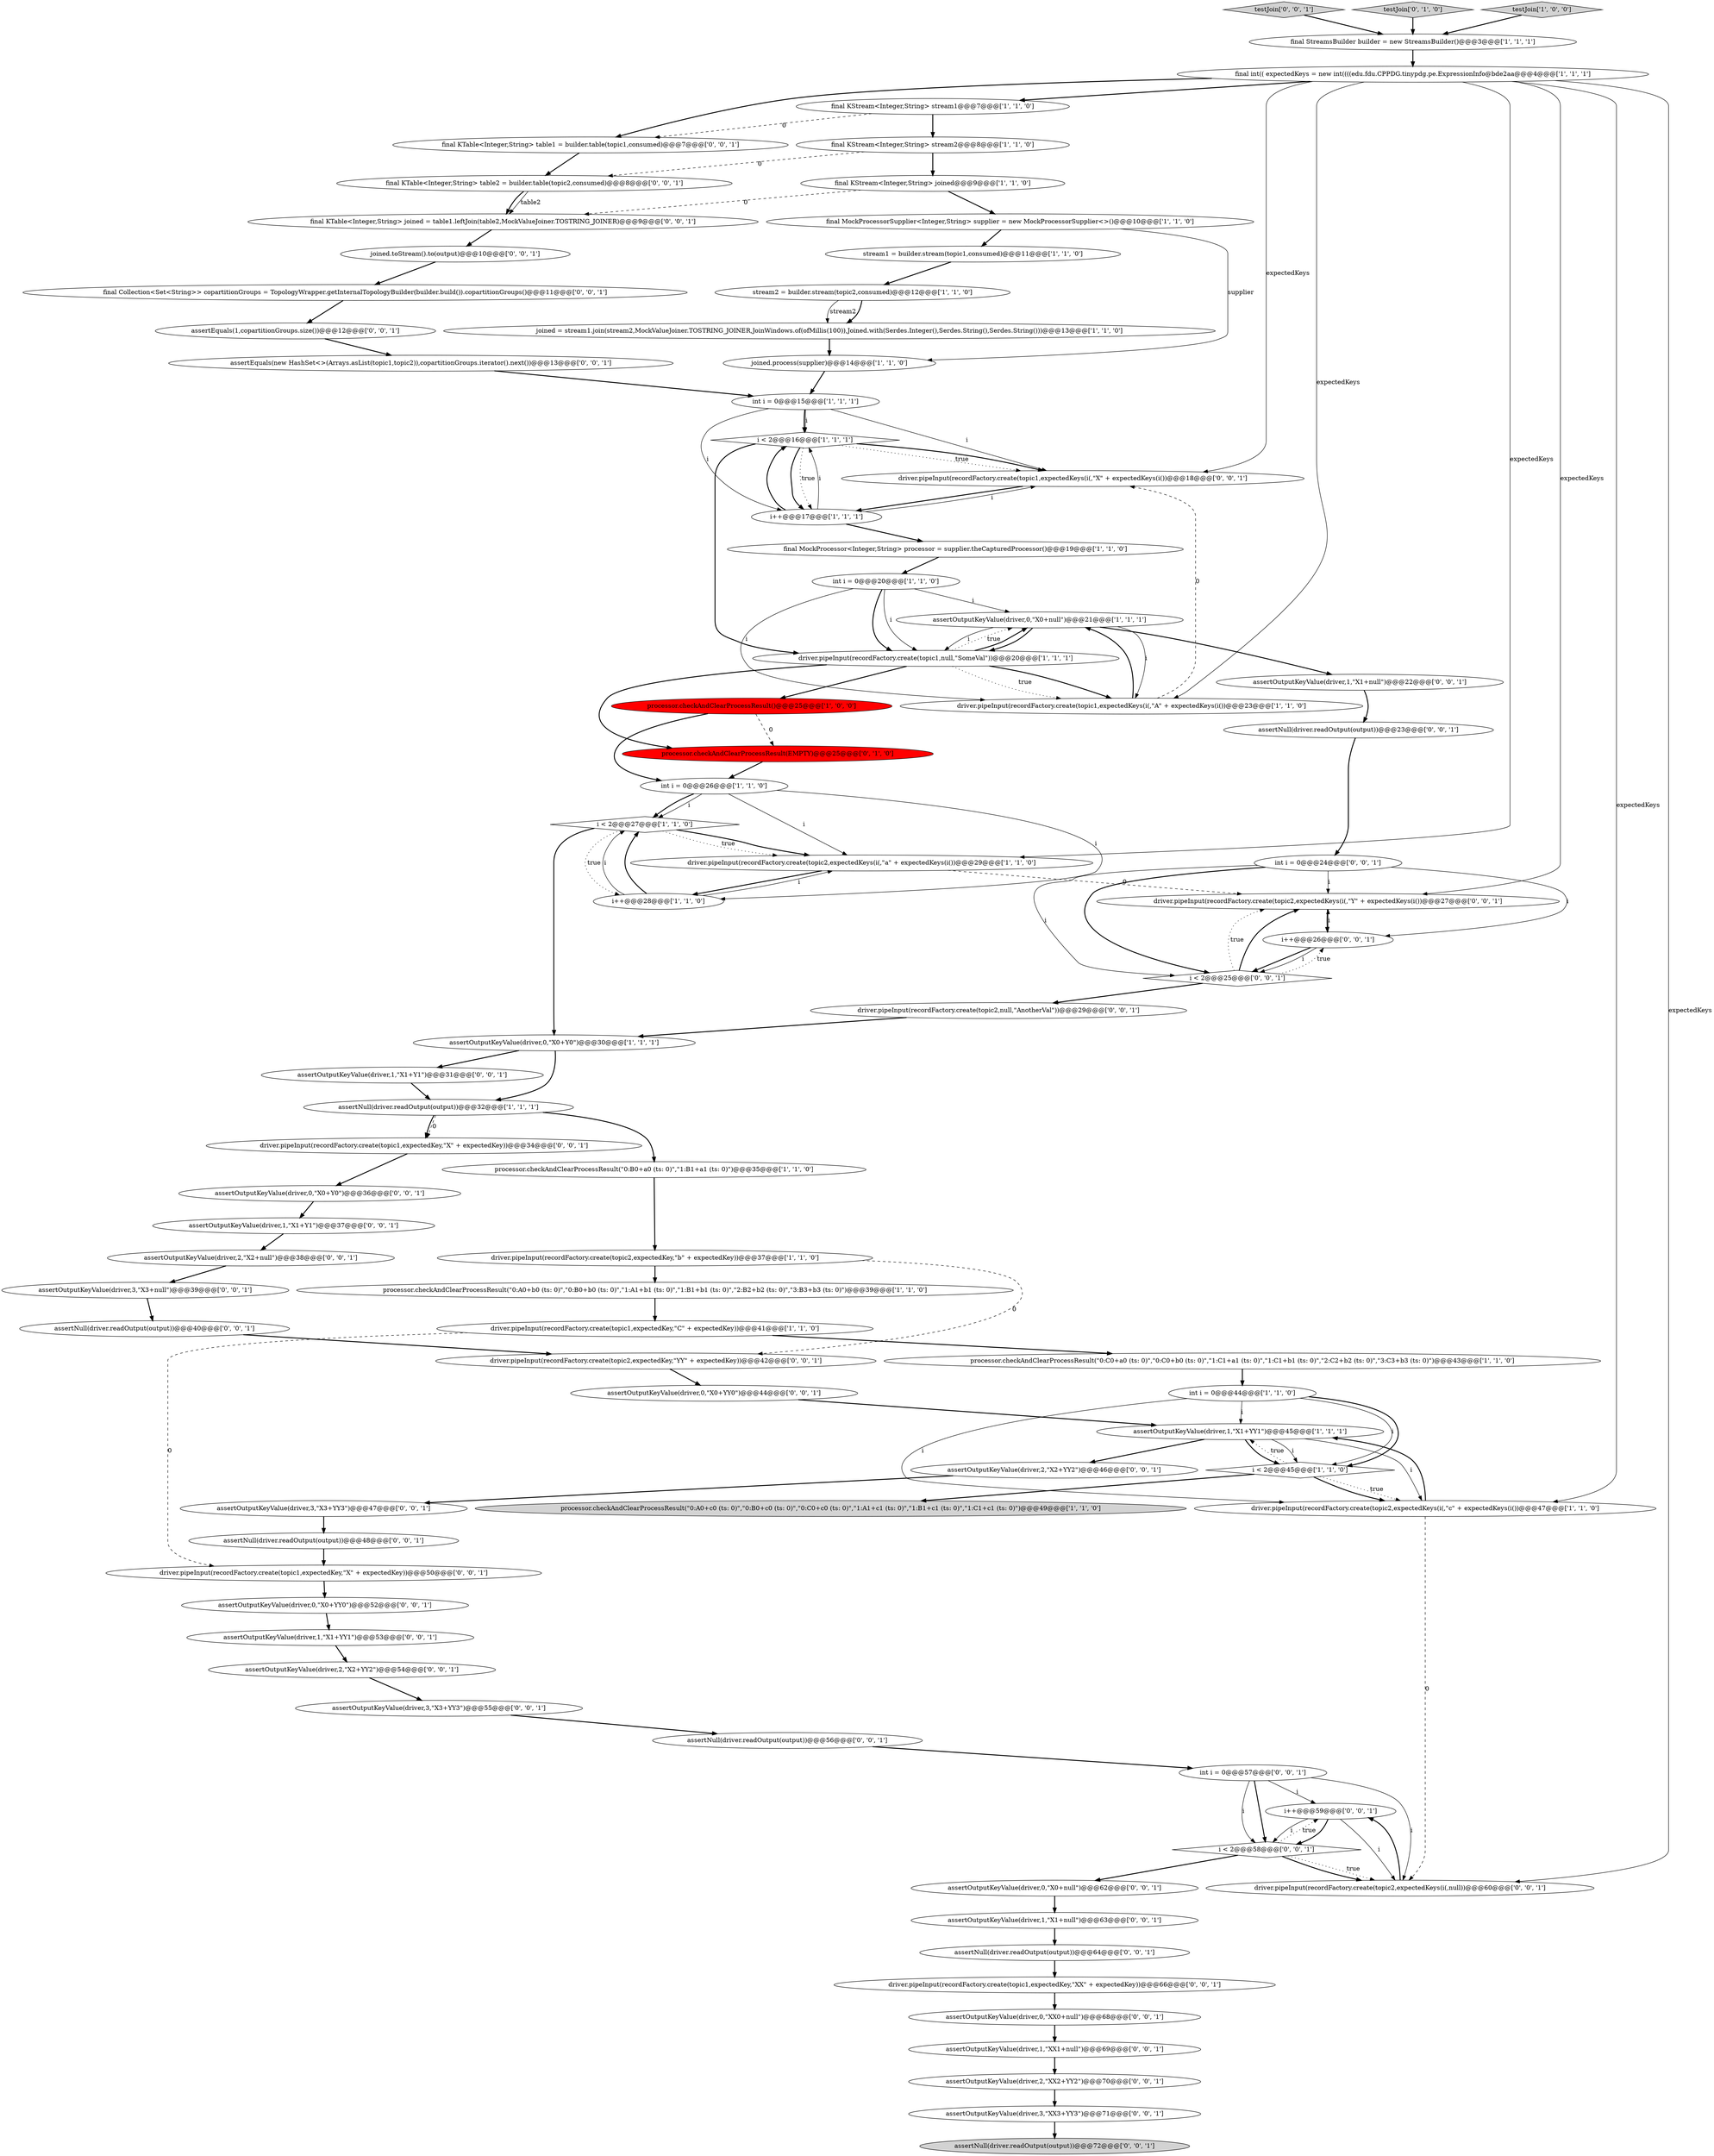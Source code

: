 digraph {
18 [style = filled, label = "final MockProcessorSupplier<Integer,String> supplier = new MockProcessorSupplier<>()@@@10@@@['1', '1', '0']", fillcolor = white, shape = ellipse image = "AAA0AAABBB1BBB"];
45 [style = filled, label = "driver.pipeInput(recordFactory.create(topic2,expectedKey,\"YY\" + expectedKey))@@@42@@@['0', '0', '1']", fillcolor = white, shape = ellipse image = "AAA0AAABBB3BBB"];
55 [style = filled, label = "assertEquals(1,copartitionGroups.size())@@@12@@@['0', '0', '1']", fillcolor = white, shape = ellipse image = "AAA0AAABBB3BBB"];
64 [style = filled, label = "driver.pipeInput(recordFactory.create(topic1,expectedKey,\"X\" + expectedKey))@@@50@@@['0', '0', '1']", fillcolor = white, shape = ellipse image = "AAA0AAABBB3BBB"];
15 [style = filled, label = "final int(( expectedKeys = new int((((edu.fdu.CPPDG.tinypdg.pe.ExpressionInfo@bde2aa@@@4@@@['1', '1', '1']", fillcolor = white, shape = ellipse image = "AAA0AAABBB1BBB"];
82 [style = filled, label = "joined.toStream().to(output)@@@10@@@['0', '0', '1']", fillcolor = white, shape = ellipse image = "AAA0AAABBB3BBB"];
32 [style = filled, label = "int i = 0@@@15@@@['1', '1', '1']", fillcolor = white, shape = ellipse image = "AAA0AAABBB1BBB"];
0 [style = filled, label = "assertOutputKeyValue(driver,0,\"X0+Y0\")@@@30@@@['1', '1', '1']", fillcolor = white, shape = ellipse image = "AAA0AAABBB1BBB"];
84 [style = filled, label = "testJoin['0', '0', '1']", fillcolor = lightgray, shape = diamond image = "AAA0AAABBB3BBB"];
65 [style = filled, label = "i++@@@59@@@['0', '0', '1']", fillcolor = white, shape = ellipse image = "AAA0AAABBB3BBB"];
37 [style = filled, label = "processor.checkAndClearProcessResult(EMPTY)@@@25@@@['0', '1', '0']", fillcolor = red, shape = ellipse image = "AAA1AAABBB2BBB"];
27 [style = filled, label = "joined.process(supplier)@@@14@@@['1', '1', '0']", fillcolor = white, shape = ellipse image = "AAA0AAABBB1BBB"];
83 [style = filled, label = "assertOutputKeyValue(driver,0,\"X0+null\")@@@62@@@['0', '0', '1']", fillcolor = white, shape = ellipse image = "AAA0AAABBB3BBB"];
5 [style = filled, label = "driver.pipeInput(recordFactory.create(topic2,expectedKey,\"b\" + expectedKey))@@@37@@@['1', '1', '0']", fillcolor = white, shape = ellipse image = "AAA0AAABBB1BBB"];
3 [style = filled, label = "int i = 0@@@26@@@['1', '1', '0']", fillcolor = white, shape = ellipse image = "AAA0AAABBB1BBB"];
47 [style = filled, label = "assertOutputKeyValue(driver,0,\"X0+YY0\")@@@52@@@['0', '0', '1']", fillcolor = white, shape = ellipse image = "AAA0AAABBB3BBB"];
61 [style = filled, label = "assertOutputKeyValue(driver,1,\"X1+YY1\")@@@53@@@['0', '0', '1']", fillcolor = white, shape = ellipse image = "AAA0AAABBB3BBB"];
81 [style = filled, label = "assertNull(driver.readOutput(output))@@@56@@@['0', '0', '1']", fillcolor = white, shape = ellipse image = "AAA0AAABBB3BBB"];
29 [style = filled, label = "assertOutputKeyValue(driver,1,\"X1+YY1\")@@@45@@@['1', '1', '1']", fillcolor = white, shape = ellipse image = "AAA0AAABBB1BBB"];
12 [style = filled, label = "i < 2@@@16@@@['1', '1', '1']", fillcolor = white, shape = diamond image = "AAA0AAABBB1BBB"];
51 [style = filled, label = "assertOutputKeyValue(driver,1,\"X1+Y1\")@@@31@@@['0', '0', '1']", fillcolor = white, shape = ellipse image = "AAA0AAABBB3BBB"];
44 [style = filled, label = "assertOutputKeyValue(driver,2,\"X2+YY2\")@@@46@@@['0', '0', '1']", fillcolor = white, shape = ellipse image = "AAA0AAABBB3BBB"];
54 [style = filled, label = "assertOutputKeyValue(driver,2,\"X2+null\")@@@38@@@['0', '0', '1']", fillcolor = white, shape = ellipse image = "AAA0AAABBB3BBB"];
43 [style = filled, label = "final Collection<Set<String>> copartitionGroups = TopologyWrapper.getInternalTopologyBuilder(builder.build()).copartitionGroups()@@@11@@@['0', '0', '1']", fillcolor = white, shape = ellipse image = "AAA0AAABBB3BBB"];
72 [style = filled, label = "assertOutputKeyValue(driver,0,\"X0+YY0\")@@@44@@@['0', '0', '1']", fillcolor = white, shape = ellipse image = "AAA0AAABBB3BBB"];
20 [style = filled, label = "joined = stream1.join(stream2,MockValueJoiner.TOSTRING_JOINER,JoinWindows.of(ofMillis(100)),Joined.with(Serdes.Integer(),Serdes.String(),Serdes.String()))@@@13@@@['1', '1', '0']", fillcolor = white, shape = ellipse image = "AAA0AAABBB1BBB"];
68 [style = filled, label = "assertOutputKeyValue(driver,3,\"X3+YY3\")@@@47@@@['0', '0', '1']", fillcolor = white, shape = ellipse image = "AAA0AAABBB3BBB"];
75 [style = filled, label = "int i = 0@@@24@@@['0', '0', '1']", fillcolor = white, shape = ellipse image = "AAA0AAABBB3BBB"];
48 [style = filled, label = "final KTable<Integer,String> table1 = builder.table(topic1,consumed)@@@7@@@['0', '0', '1']", fillcolor = white, shape = ellipse image = "AAA0AAABBB3BBB"];
77 [style = filled, label = "driver.pipeInput(recordFactory.create(topic2,expectedKeys(i(,null))@@@60@@@['0', '0', '1']", fillcolor = white, shape = ellipse image = "AAA0AAABBB3BBB"];
78 [style = filled, label = "driver.pipeInput(recordFactory.create(topic2,null,\"AnotherVal\"))@@@29@@@['0', '0', '1']", fillcolor = white, shape = ellipse image = "AAA0AAABBB3BBB"];
14 [style = filled, label = "i < 2@@@27@@@['1', '1', '0']", fillcolor = white, shape = diamond image = "AAA0AAABBB1BBB"];
6 [style = filled, label = "int i = 0@@@44@@@['1', '1', '0']", fillcolor = white, shape = ellipse image = "AAA0AAABBB1BBB"];
23 [style = filled, label = "final KStream<Integer,String> joined@@@9@@@['1', '1', '0']", fillcolor = white, shape = ellipse image = "AAA0AAABBB1BBB"];
22 [style = filled, label = "driver.pipeInput(recordFactory.create(topic2,expectedKeys(i(,\"a\" + expectedKeys(i())@@@29@@@['1', '1', '0']", fillcolor = white, shape = ellipse image = "AAA0AAABBB1BBB"];
25 [style = filled, label = "assertOutputKeyValue(driver,0,\"X0+null\")@@@21@@@['1', '1', '1']", fillcolor = white, shape = ellipse image = "AAA0AAABBB1BBB"];
69 [style = filled, label = "assertNull(driver.readOutput(output))@@@23@@@['0', '0', '1']", fillcolor = white, shape = ellipse image = "AAA0AAABBB3BBB"];
50 [style = filled, label = "assertOutputKeyValue(driver,2,\"XX2+YY2\")@@@70@@@['0', '0', '1']", fillcolor = white, shape = ellipse image = "AAA0AAABBB3BBB"];
57 [style = filled, label = "final KTable<Integer,String> joined = table1.leftJoin(table2,MockValueJoiner.TOSTRING_JOINER)@@@9@@@['0', '0', '1']", fillcolor = white, shape = ellipse image = "AAA0AAABBB3BBB"];
66 [style = filled, label = "driver.pipeInput(recordFactory.create(topic1,expectedKeys(i(,\"X\" + expectedKeys(i())@@@18@@@['0', '0', '1']", fillcolor = white, shape = ellipse image = "AAA0AAABBB3BBB"];
17 [style = filled, label = "processor.checkAndClearProcessResult()@@@25@@@['1', '0', '0']", fillcolor = red, shape = ellipse image = "AAA1AAABBB1BBB"];
67 [style = filled, label = "assertOutputKeyValue(driver,1,\"X1+null\")@@@63@@@['0', '0', '1']", fillcolor = white, shape = ellipse image = "AAA0AAABBB3BBB"];
40 [style = filled, label = "assertNull(driver.readOutput(output))@@@40@@@['0', '0', '1']", fillcolor = white, shape = ellipse image = "AAA0AAABBB3BBB"];
74 [style = filled, label = "assertOutputKeyValue(driver,1,\"X1+Y1\")@@@37@@@['0', '0', '1']", fillcolor = white, shape = ellipse image = "AAA0AAABBB3BBB"];
21 [style = filled, label = "final StreamsBuilder builder = new StreamsBuilder()@@@3@@@['1', '1', '1']", fillcolor = white, shape = ellipse image = "AAA0AAABBB1BBB"];
11 [style = filled, label = "processor.checkAndClearProcessResult(\"0:B0+a0 (ts: 0)\",\"1:B1+a1 (ts: 0)\")@@@35@@@['1', '1', '0']", fillcolor = white, shape = ellipse image = "AAA0AAABBB1BBB"];
53 [style = filled, label = "assertOutputKeyValue(driver,0,\"X0+Y0\")@@@36@@@['0', '0', '1']", fillcolor = white, shape = ellipse image = "AAA0AAABBB3BBB"];
59 [style = filled, label = "driver.pipeInput(recordFactory.create(topic1,expectedKey,\"XX\" + expectedKey))@@@66@@@['0', '0', '1']", fillcolor = white, shape = ellipse image = "AAA0AAABBB3BBB"];
79 [style = filled, label = "driver.pipeInput(recordFactory.create(topic1,expectedKey,\"X\" + expectedKey))@@@34@@@['0', '0', '1']", fillcolor = white, shape = ellipse image = "AAA0AAABBB3BBB"];
28 [style = filled, label = "final KStream<Integer,String> stream1@@@7@@@['1', '1', '0']", fillcolor = white, shape = ellipse image = "AAA0AAABBB1BBB"];
13 [style = filled, label = "i++@@@17@@@['1', '1', '1']", fillcolor = white, shape = ellipse image = "AAA0AAABBB1BBB"];
19 [style = filled, label = "final KStream<Integer,String> stream2@@@8@@@['1', '1', '0']", fillcolor = white, shape = ellipse image = "AAA0AAABBB1BBB"];
31 [style = filled, label = "stream1 = builder.stream(topic1,consumed)@@@11@@@['1', '1', '0']", fillcolor = white, shape = ellipse image = "AAA0AAABBB1BBB"];
36 [style = filled, label = "testJoin['0', '1', '0']", fillcolor = lightgray, shape = diamond image = "AAA0AAABBB2BBB"];
9 [style = filled, label = "driver.pipeInput(recordFactory.create(topic1,expectedKey,\"C\" + expectedKey))@@@41@@@['1', '1', '0']", fillcolor = white, shape = ellipse image = "AAA0AAABBB1BBB"];
58 [style = filled, label = "i++@@@26@@@['0', '0', '1']", fillcolor = white, shape = ellipse image = "AAA0AAABBB3BBB"];
1 [style = filled, label = "driver.pipeInput(recordFactory.create(topic1,expectedKeys(i(,\"A\" + expectedKeys(i())@@@23@@@['1', '1', '0']", fillcolor = white, shape = ellipse image = "AAA0AAABBB1BBB"];
8 [style = filled, label = "stream2 = builder.stream(topic2,consumed)@@@12@@@['1', '1', '0']", fillcolor = white, shape = ellipse image = "AAA0AAABBB1BBB"];
52 [style = filled, label = "assertOutputKeyValue(driver,3,\"X3+null\")@@@39@@@['0', '0', '1']", fillcolor = white, shape = ellipse image = "AAA0AAABBB3BBB"];
46 [style = filled, label = "assertOutputKeyValue(driver,1,\"XX1+null\")@@@69@@@['0', '0', '1']", fillcolor = white, shape = ellipse image = "AAA0AAABBB3BBB"];
16 [style = filled, label = "final MockProcessor<Integer,String> processor = supplier.theCapturedProcessor()@@@19@@@['1', '1', '0']", fillcolor = white, shape = ellipse image = "AAA0AAABBB1BBB"];
42 [style = filled, label = "assertOutputKeyValue(driver,3,\"XX3+YY3\")@@@71@@@['0', '0', '1']", fillcolor = white, shape = ellipse image = "AAA0AAABBB3BBB"];
41 [style = filled, label = "assertOutputKeyValue(driver,0,\"XX0+null\")@@@68@@@['0', '0', '1']", fillcolor = white, shape = ellipse image = "AAA0AAABBB3BBB"];
49 [style = filled, label = "assertNull(driver.readOutput(output))@@@64@@@['0', '0', '1']", fillcolor = white, shape = ellipse image = "AAA0AAABBB3BBB"];
34 [style = filled, label = "driver.pipeInput(recordFactory.create(topic1,null,\"SomeVal\"))@@@20@@@['1', '1', '1']", fillcolor = white, shape = ellipse image = "AAA0AAABBB1BBB"];
70 [style = filled, label = "driver.pipeInput(recordFactory.create(topic2,expectedKeys(i(,\"Y\" + expectedKeys(i())@@@27@@@['0', '0', '1']", fillcolor = white, shape = ellipse image = "AAA0AAABBB3BBB"];
60 [style = filled, label = "assertOutputKeyValue(driver,2,\"X2+YY2\")@@@54@@@['0', '0', '1']", fillcolor = white, shape = ellipse image = "AAA0AAABBB3BBB"];
71 [style = filled, label = "int i = 0@@@57@@@['0', '0', '1']", fillcolor = white, shape = ellipse image = "AAA0AAABBB3BBB"];
63 [style = filled, label = "i < 2@@@25@@@['0', '0', '1']", fillcolor = white, shape = diamond image = "AAA0AAABBB3BBB"];
56 [style = filled, label = "i < 2@@@58@@@['0', '0', '1']", fillcolor = white, shape = diamond image = "AAA0AAABBB3BBB"];
62 [style = filled, label = "assertOutputKeyValue(driver,3,\"X3+YY3\")@@@55@@@['0', '0', '1']", fillcolor = white, shape = ellipse image = "AAA0AAABBB3BBB"];
10 [style = filled, label = "driver.pipeInput(recordFactory.create(topic2,expectedKeys(i(,\"c\" + expectedKeys(i())@@@47@@@['1', '1', '0']", fillcolor = white, shape = ellipse image = "AAA0AAABBB1BBB"];
4 [style = filled, label = "i++@@@28@@@['1', '1', '0']", fillcolor = white, shape = ellipse image = "AAA0AAABBB1BBB"];
26 [style = filled, label = "processor.checkAndClearProcessResult(\"0:A0+b0 (ts: 0)\",\"0:B0+b0 (ts: 0)\",\"1:A1+b1 (ts: 0)\",\"1:B1+b1 (ts: 0)\",\"2:B2+b2 (ts: 0)\",\"3:B3+b3 (ts: 0)\")@@@39@@@['1', '1', '0']", fillcolor = white, shape = ellipse image = "AAA0AAABBB1BBB"];
2 [style = filled, label = "int i = 0@@@20@@@['1', '1', '0']", fillcolor = white, shape = ellipse image = "AAA0AAABBB1BBB"];
33 [style = filled, label = "assertNull(driver.readOutput(output))@@@32@@@['1', '1', '1']", fillcolor = white, shape = ellipse image = "AAA0AAABBB1BBB"];
30 [style = filled, label = "processor.checkAndClearProcessResult(\"0:C0+a0 (ts: 0)\",\"0:C0+b0 (ts: 0)\",\"1:C1+a1 (ts: 0)\",\"1:C1+b1 (ts: 0)\",\"2:C2+b2 (ts: 0)\",\"3:C3+b3 (ts: 0)\")@@@43@@@['1', '1', '0']", fillcolor = white, shape = ellipse image = "AAA0AAABBB1BBB"];
7 [style = filled, label = "i < 2@@@45@@@['1', '1', '0']", fillcolor = white, shape = diamond image = "AAA0AAABBB1BBB"];
73 [style = filled, label = "assertNull(driver.readOutput(output))@@@48@@@['0', '0', '1']", fillcolor = white, shape = ellipse image = "AAA0AAABBB3BBB"];
76 [style = filled, label = "assertNull(driver.readOutput(output))@@@72@@@['0', '0', '1']", fillcolor = lightgray, shape = ellipse image = "AAA0AAABBB3BBB"];
39 [style = filled, label = "assertOutputKeyValue(driver,1,\"X1+null\")@@@22@@@['0', '0', '1']", fillcolor = white, shape = ellipse image = "AAA0AAABBB3BBB"];
24 [style = filled, label = "testJoin['1', '0', '0']", fillcolor = lightgray, shape = diamond image = "AAA0AAABBB1BBB"];
35 [style = filled, label = "processor.checkAndClearProcessResult(\"0:A0+c0 (ts: 0)\",\"0:B0+c0 (ts: 0)\",\"0:C0+c0 (ts: 0)\",\"1:A1+c1 (ts: 0)\",\"1:B1+c1 (ts: 0)\",\"1:C1+c1 (ts: 0)\")@@@49@@@['1', '1', '0']", fillcolor = lightgray, shape = ellipse image = "AAA0AAABBB1BBB"];
80 [style = filled, label = "final KTable<Integer,String> table2 = builder.table(topic2,consumed)@@@8@@@['0', '0', '1']", fillcolor = white, shape = ellipse image = "AAA0AAABBB3BBB"];
38 [style = filled, label = "assertEquals(new HashSet<>(Arrays.asList(topic1,topic2)),copartitionGroups.iterator().next())@@@13@@@['0', '0', '1']", fillcolor = white, shape = ellipse image = "AAA0AAABBB3BBB"];
27->32 [style = bold, label=""];
49->59 [style = bold, label=""];
39->69 [style = bold, label=""];
3->22 [style = solid, label="i"];
25->34 [style = bold, label=""];
43->55 [style = bold, label=""];
75->70 [style = solid, label="i"];
32->12 [style = bold, label=""];
4->14 [style = solid, label="i"];
8->20 [style = solid, label="stream2"];
21->15 [style = bold, label=""];
18->27 [style = solid, label="supplier"];
32->13 [style = solid, label="i"];
56->65 [style = dotted, label="true"];
72->29 [style = bold, label=""];
7->35 [style = bold, label=""];
33->79 [style = dashed, label="0"];
26->9 [style = bold, label=""];
14->22 [style = dotted, label="true"];
65->56 [style = bold, label=""];
29->7 [style = solid, label="i"];
30->6 [style = bold, label=""];
9->64 [style = dashed, label="0"];
68->73 [style = bold, label=""];
37->3 [style = bold, label=""];
3->4 [style = solid, label="i"];
20->27 [style = bold, label=""];
22->4 [style = bold, label=""];
22->70 [style = dashed, label="0"];
58->70 [style = solid, label="i"];
33->11 [style = bold, label=""];
80->57 [style = solid, label="table2"];
8->20 [style = bold, label=""];
56->83 [style = bold, label=""];
24->21 [style = bold, label=""];
71->56 [style = solid, label="i"];
34->17 [style = bold, label=""];
80->57 [style = bold, label=""];
6->10 [style = solid, label="i"];
29->44 [style = bold, label=""];
3->14 [style = solid, label="i"];
46->50 [style = bold, label=""];
23->57 [style = dashed, label="0"];
29->10 [style = solid, label="i"];
32->12 [style = solid, label="i"];
54->52 [style = bold, label=""];
18->31 [style = bold, label=""];
42->76 [style = bold, label=""];
66->13 [style = bold, label=""];
7->10 [style = dotted, label="true"];
25->1 [style = solid, label="i"];
63->78 [style = bold, label=""];
2->34 [style = bold, label=""];
14->22 [style = bold, label=""];
60->62 [style = bold, label=""];
2->34 [style = solid, label="i"];
13->66 [style = solid, label="i"];
75->58 [style = solid, label="i"];
55->38 [style = bold, label=""];
19->80 [style = dashed, label="0"];
6->7 [style = solid, label="i"];
13->16 [style = bold, label=""];
13->12 [style = solid, label="i"];
38->32 [style = bold, label=""];
7->29 [style = dotted, label="true"];
58->63 [style = bold, label=""];
63->70 [style = dotted, label="true"];
13->12 [style = bold, label=""];
48->80 [style = bold, label=""];
5->45 [style = dashed, label="0"];
44->68 [style = bold, label=""];
2->1 [style = solid, label="i"];
15->66 [style = solid, label="expectedKeys"];
28->19 [style = bold, label=""];
12->66 [style = dotted, label="true"];
41->46 [style = bold, label=""];
73->64 [style = bold, label=""];
83->67 [style = bold, label=""];
6->7 [style = bold, label=""];
14->4 [style = dotted, label="true"];
77->65 [style = bold, label=""];
71->56 [style = bold, label=""];
4->14 [style = bold, label=""];
1->66 [style = dashed, label="0"];
25->39 [style = bold, label=""];
47->61 [style = bold, label=""];
5->26 [style = bold, label=""];
63->70 [style = bold, label=""];
69->75 [style = bold, label=""];
15->22 [style = solid, label="expectedKeys"];
34->1 [style = dotted, label="true"];
56->77 [style = bold, label=""];
56->77 [style = dotted, label="true"];
71->77 [style = solid, label="i"];
12->13 [style = bold, label=""];
12->66 [style = bold, label=""];
11->5 [style = bold, label=""];
33->79 [style = bold, label=""];
10->77 [style = dashed, label="0"];
12->13 [style = dotted, label="true"];
65->56 [style = solid, label="i"];
50->42 [style = bold, label=""];
15->28 [style = bold, label=""];
52->40 [style = bold, label=""];
53->74 [style = bold, label=""];
32->66 [style = solid, label="i"];
17->3 [style = bold, label=""];
15->48 [style = bold, label=""];
75->63 [style = solid, label="i"];
45->72 [style = bold, label=""];
57->82 [style = bold, label=""];
62->81 [style = bold, label=""];
2->25 [style = solid, label="i"];
31->8 [style = bold, label=""];
1->25 [style = bold, label=""];
23->18 [style = bold, label=""];
79->53 [style = bold, label=""];
34->25 [style = dotted, label="true"];
15->70 [style = solid, label="expectedKeys"];
71->65 [style = solid, label="i"];
4->22 [style = solid, label="i"];
15->77 [style = solid, label="expectedKeys"];
34->25 [style = bold, label=""];
61->60 [style = bold, label=""];
15->10 [style = solid, label="expectedKeys"];
63->58 [style = dotted, label="true"];
7->10 [style = bold, label=""];
34->1 [style = bold, label=""];
6->29 [style = solid, label="i"];
3->14 [style = bold, label=""];
15->1 [style = solid, label="expectedKeys"];
12->34 [style = bold, label=""];
9->30 [style = bold, label=""];
82->43 [style = bold, label=""];
16->2 [style = bold, label=""];
78->0 [style = bold, label=""];
75->63 [style = bold, label=""];
36->21 [style = bold, label=""];
67->49 [style = bold, label=""];
65->77 [style = solid, label="i"];
70->58 [style = bold, label=""];
28->48 [style = dashed, label="0"];
14->0 [style = bold, label=""];
0->33 [style = bold, label=""];
64->47 [style = bold, label=""];
10->29 [style = bold, label=""];
34->37 [style = bold, label=""];
19->23 [style = bold, label=""];
0->51 [style = bold, label=""];
58->63 [style = solid, label="i"];
29->7 [style = bold, label=""];
25->34 [style = solid, label="i"];
40->45 [style = bold, label=""];
17->37 [style = dashed, label="0"];
81->71 [style = bold, label=""];
74->54 [style = bold, label=""];
84->21 [style = bold, label=""];
59->41 [style = bold, label=""];
51->33 [style = bold, label=""];
}
